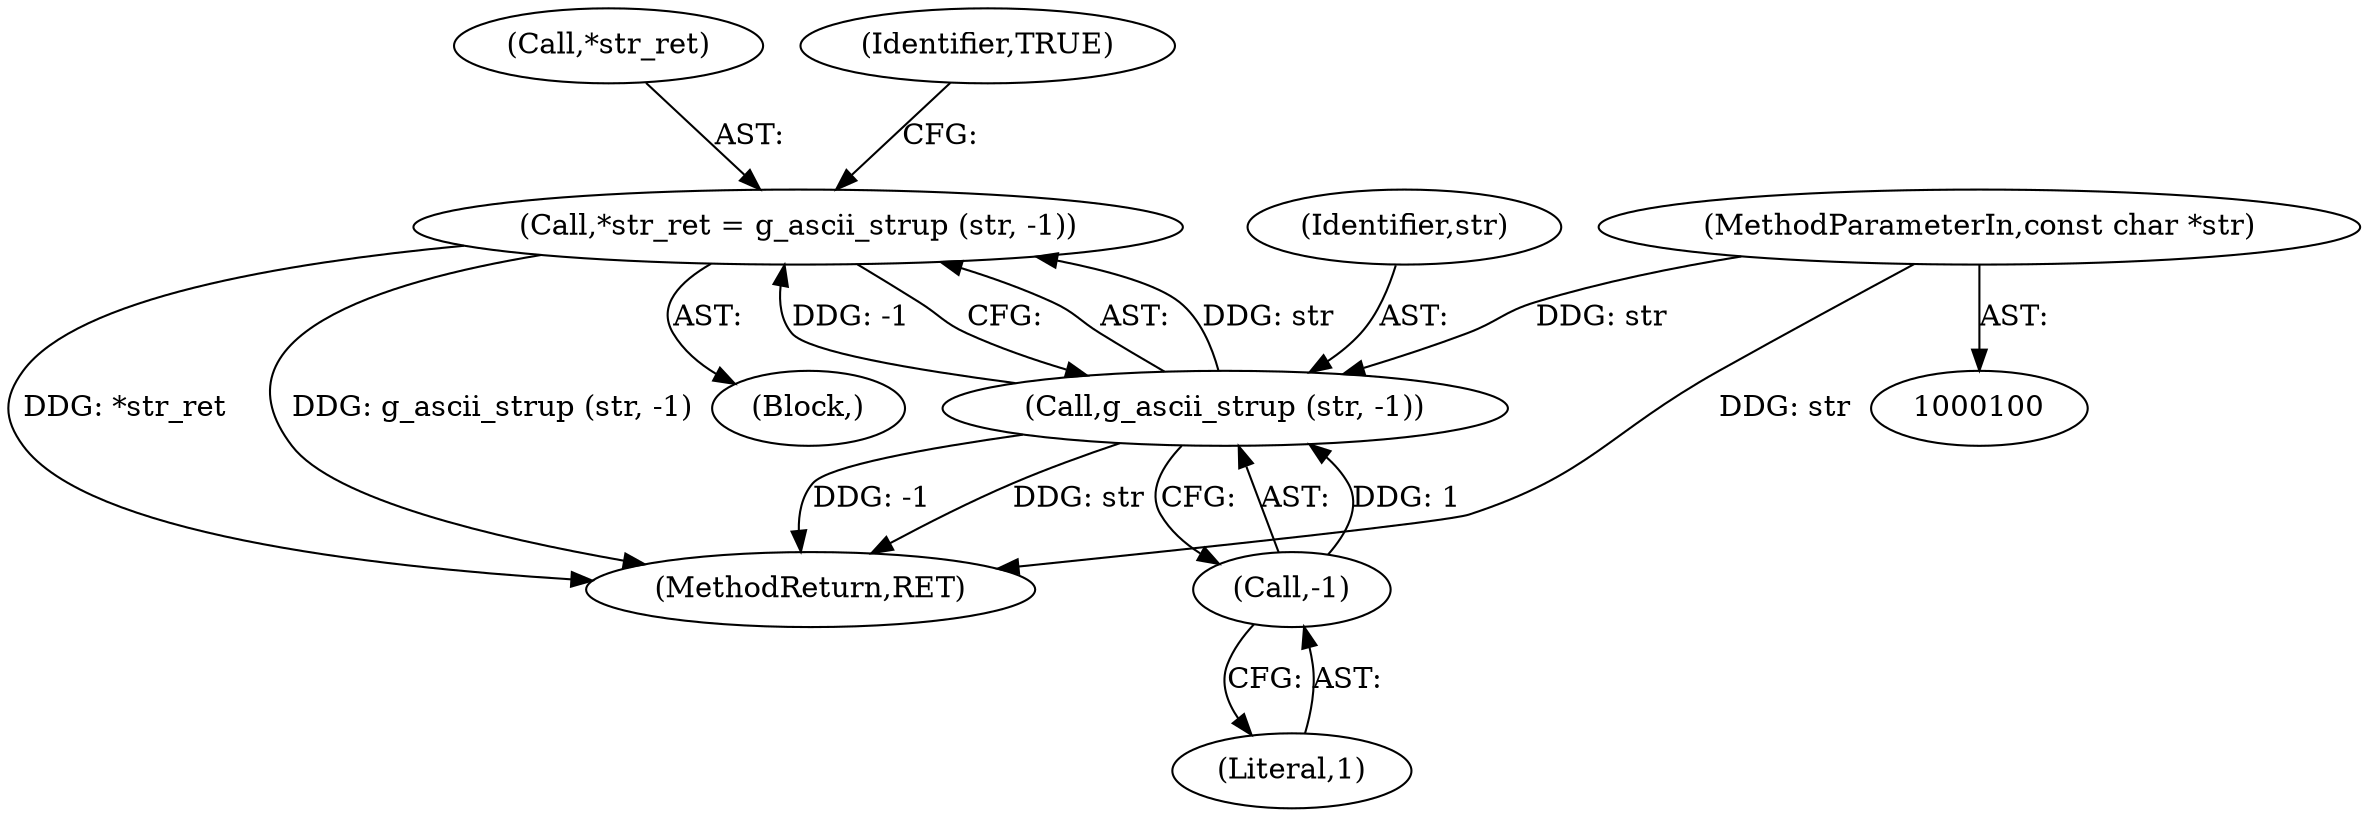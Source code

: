 digraph "1_dbus_9a6bce9b615abca6068348c1606ba8eaf13d9ae0_27@pointer" {
"1000117" [label="(Call,*str_ret = g_ascii_strup (str, -1))"];
"1000120" [label="(Call,g_ascii_strup (str, -1))"];
"1000103" [label="(MethodParameterIn,const char *str)"];
"1000122" [label="(Call,-1)"];
"1000118" [label="(Call,*str_ret)"];
"1000123" [label="(Literal,1)"];
"1000125" [label="(Identifier,TRUE)"];
"1000122" [label="(Call,-1)"];
"1000108" [label="(Block,)"];
"1000120" [label="(Call,g_ascii_strup (str, -1))"];
"1000117" [label="(Call,*str_ret = g_ascii_strup (str, -1))"];
"1000121" [label="(Identifier,str)"];
"1000103" [label="(MethodParameterIn,const char *str)"];
"1000126" [label="(MethodReturn,RET)"];
"1000117" -> "1000108"  [label="AST: "];
"1000117" -> "1000120"  [label="CFG: "];
"1000118" -> "1000117"  [label="AST: "];
"1000120" -> "1000117"  [label="AST: "];
"1000125" -> "1000117"  [label="CFG: "];
"1000117" -> "1000126"  [label="DDG: *str_ret"];
"1000117" -> "1000126"  [label="DDG: g_ascii_strup (str, -1)"];
"1000120" -> "1000117"  [label="DDG: str"];
"1000120" -> "1000117"  [label="DDG: -1"];
"1000120" -> "1000122"  [label="CFG: "];
"1000121" -> "1000120"  [label="AST: "];
"1000122" -> "1000120"  [label="AST: "];
"1000120" -> "1000126"  [label="DDG: -1"];
"1000120" -> "1000126"  [label="DDG: str"];
"1000103" -> "1000120"  [label="DDG: str"];
"1000122" -> "1000120"  [label="DDG: 1"];
"1000103" -> "1000100"  [label="AST: "];
"1000103" -> "1000126"  [label="DDG: str"];
"1000122" -> "1000123"  [label="CFG: "];
"1000123" -> "1000122"  [label="AST: "];
}
